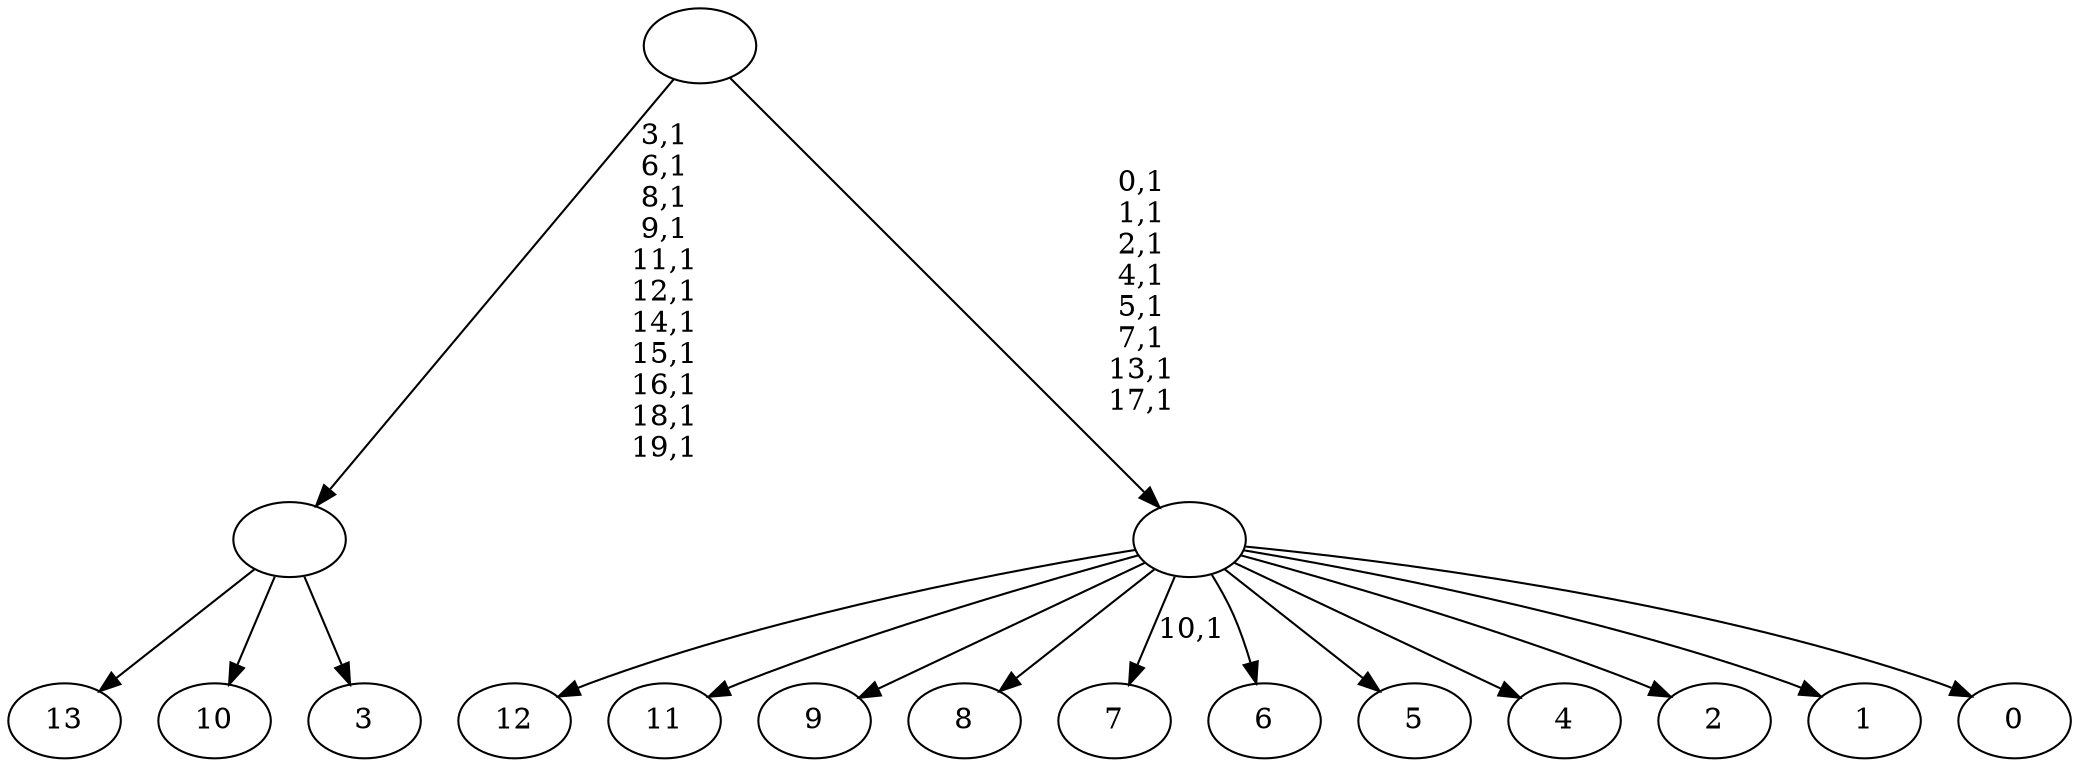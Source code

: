 digraph T {
	34 [label="13"]
	33 [label="12"]
	32 [label="11"]
	31 [label="10"]
	30 [label="9"]
	29 [label="8"]
	28 [label="7"]
	26 [label="6"]
	25 [label="5"]
	24 [label="4"]
	23 [label="3"]
	22 [label=""]
	11 [label="2"]
	10 [label="1"]
	9 [label="0"]
	8 [label=""]
	0 [label=""]
	22 -> 34 [label=""]
	22 -> 31 [label=""]
	22 -> 23 [label=""]
	8 -> 28 [label="10,1"]
	8 -> 33 [label=""]
	8 -> 32 [label=""]
	8 -> 30 [label=""]
	8 -> 29 [label=""]
	8 -> 26 [label=""]
	8 -> 25 [label=""]
	8 -> 24 [label=""]
	8 -> 11 [label=""]
	8 -> 10 [label=""]
	8 -> 9 [label=""]
	0 -> 8 [label="0,1\n1,1\n2,1\n4,1\n5,1\n7,1\n13,1\n17,1"]
	0 -> 22 [label="3,1\n6,1\n8,1\n9,1\n11,1\n12,1\n14,1\n15,1\n16,1\n18,1\n19,1"]
}

